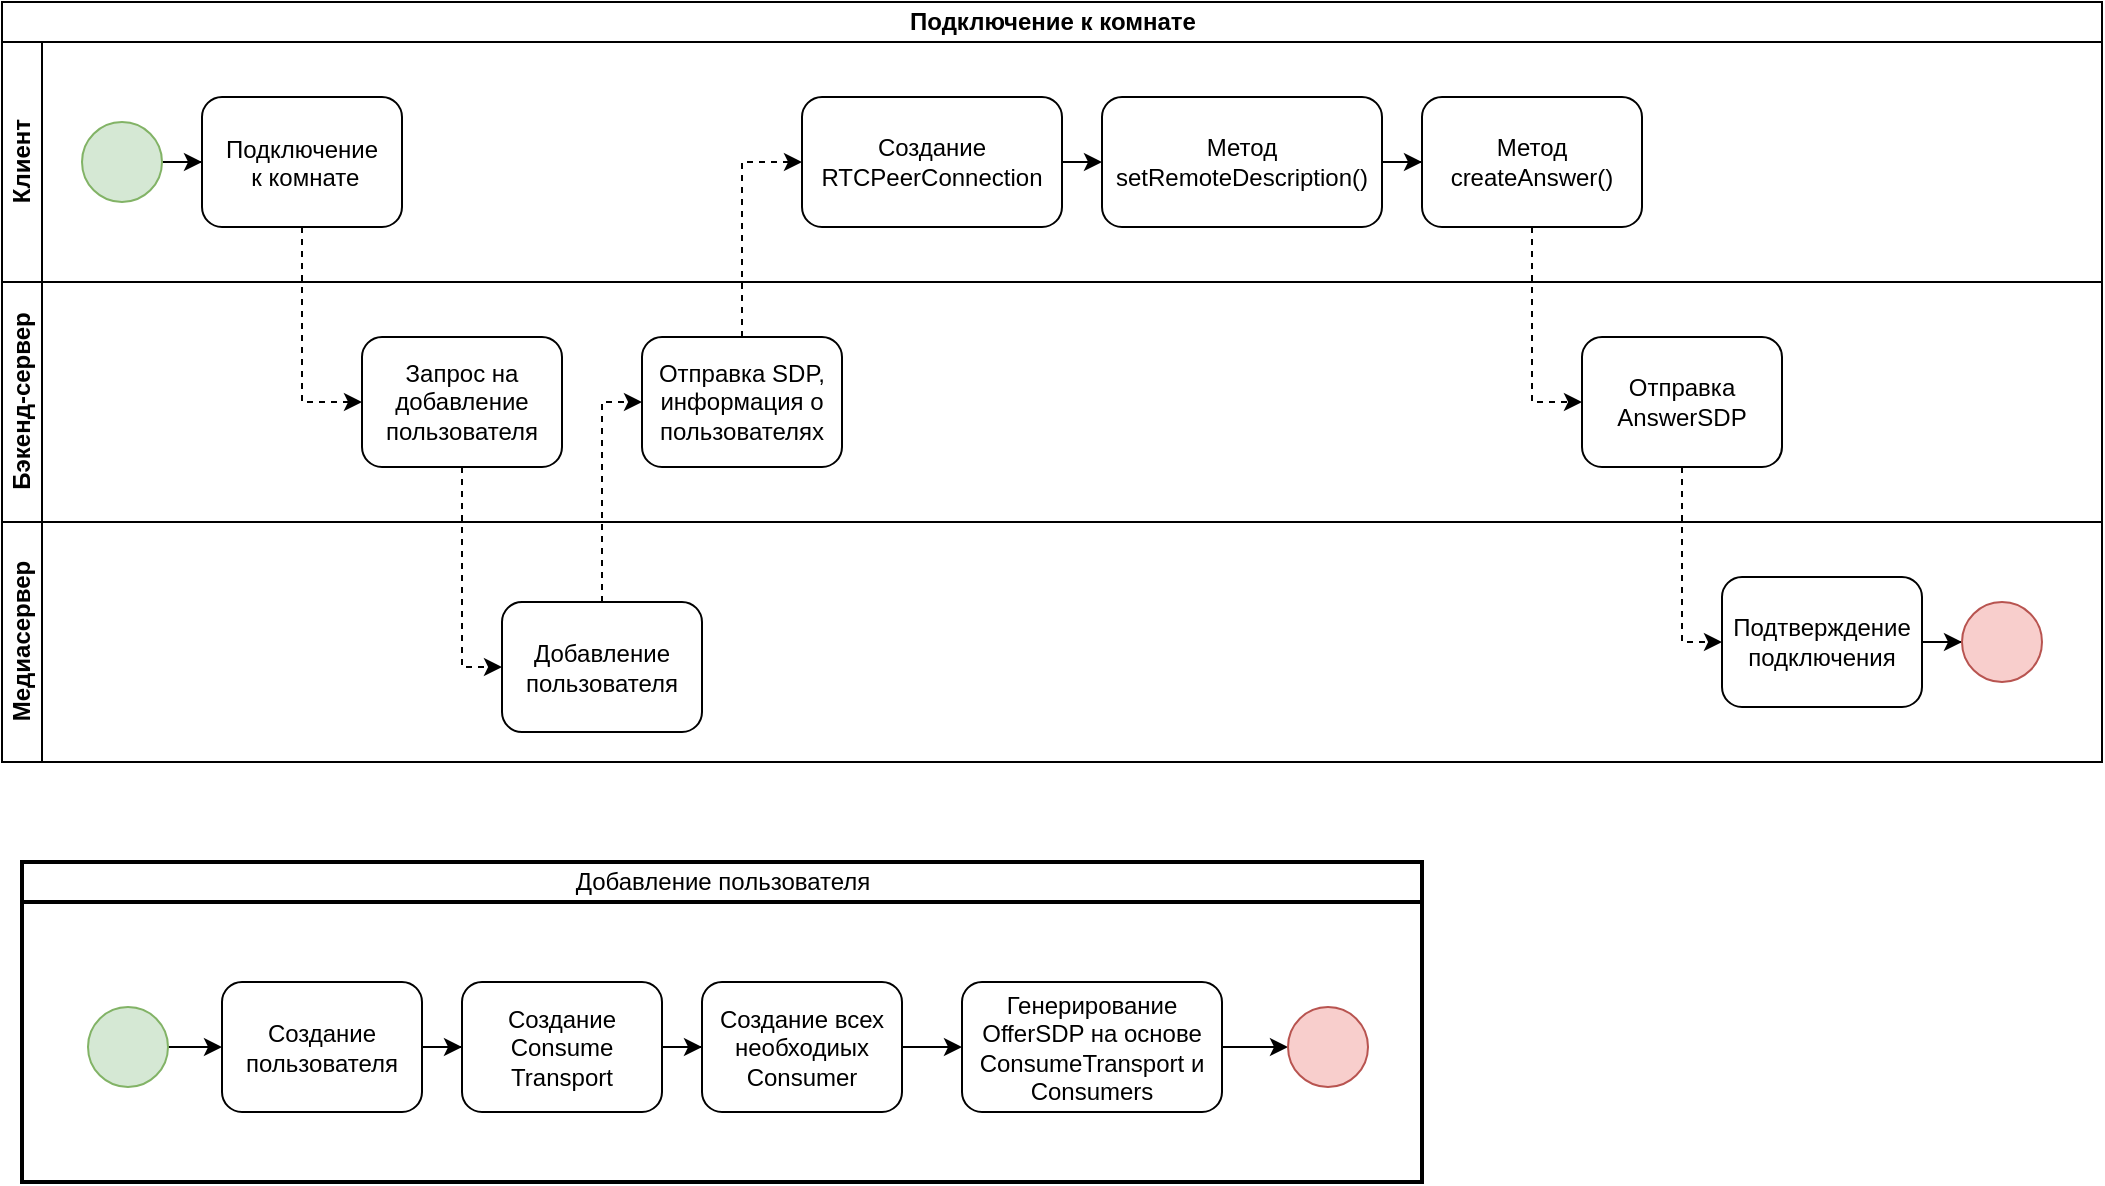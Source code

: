<mxfile version="14.6.13" type="device" pages="3"><diagram id="ETKXBuLJ5-UBcWtFUw0J" name="Страница 1"><mxGraphModel dx="1038" dy="607" grid="1" gridSize="10" guides="1" tooltips="1" connect="1" arrows="1" fold="1" page="1" pageScale="1" pageWidth="827" pageHeight="1169" math="0" shadow="0"><root><mxCell id="0"/><mxCell id="1" parent="0"/><mxCell id="2uPk1IUhk1NM1T-4s1-V-1" value="Подключение к комнате" style="swimlane;html=1;childLayout=stackLayout;resizeParent=1;resizeParentMax=0;horizontal=1;startSize=20;horizontalStack=0;" parent="1" vertex="1"><mxGeometry x="30" y="180" width="1050" height="380" as="geometry"/></mxCell><mxCell id="2uPk1IUhk1NM1T-4s1-V-2" value="Клиент" style="swimlane;html=1;startSize=20;horizontal=0;" parent="2uPk1IUhk1NM1T-4s1-V-1" vertex="1"><mxGeometry y="20" width="1050" height="120" as="geometry"/></mxCell><mxCell id="2uPk1IUhk1NM1T-4s1-V-7" style="edgeStyle=orthogonalEdgeStyle;rounded=0;orthogonalLoop=1;jettySize=auto;html=1;" parent="2uPk1IUhk1NM1T-4s1-V-2" source="2uPk1IUhk1NM1T-4s1-V-5" target="2uPk1IUhk1NM1T-4s1-V-6" edge="1"><mxGeometry relative="1" as="geometry"/></mxCell><mxCell id="2uPk1IUhk1NM1T-4s1-V-5" value="" style="points=[[0.145,0.145,0],[0.5,0,0],[0.855,0.145,0],[1,0.5,0],[0.855,0.855,0],[0.5,1,0],[0.145,0.855,0],[0,0.5,0]];shape=mxgraph.bpmn.event;html=1;verticalLabelPosition=bottom;labelBackgroundColor=#ffffff;verticalAlign=top;align=center;perimeter=ellipsePerimeter;outlineConnect=0;aspect=fixed;outline=standard;symbol=general;fillColor=#d5e8d4;strokeColor=#82b366;" parent="2uPk1IUhk1NM1T-4s1-V-2" vertex="1"><mxGeometry x="40" y="40" width="40" height="40" as="geometry"/></mxCell><mxCell id="2uPk1IUhk1NM1T-4s1-V-6" value="Подключение&#10; к комнате" style="points=[[0.25,0,0],[0.5,0,0],[0.75,0,0],[1,0.25,0],[1,0.5,0],[1,0.75,0],[0.75,1,0],[0.5,1,0],[0.25,1,0],[0,0.75,0],[0,0.5,0],[0,0.25,0]];shape=mxgraph.bpmn.task;rectStyle=rounded;size=10;taskMarker=abstract;" parent="2uPk1IUhk1NM1T-4s1-V-2" vertex="1"><mxGeometry x="100" y="27.5" width="100" height="65" as="geometry"/></mxCell><mxCell id="2uPk1IUhk1NM1T-4s1-V-28" style="edgeStyle=orthogonalEdgeStyle;rounded=0;orthogonalLoop=1;jettySize=auto;html=1;exitX=1;exitY=0.5;exitDx=0;exitDy=0;exitPerimeter=0;entryX=0;entryY=0.5;entryDx=0;entryDy=0;entryPerimeter=0;" parent="2uPk1IUhk1NM1T-4s1-V-2" source="2uPk1IUhk1NM1T-4s1-V-25" target="2uPk1IUhk1NM1T-4s1-V-27" edge="1"><mxGeometry relative="1" as="geometry"/></mxCell><mxCell id="2uPk1IUhk1NM1T-4s1-V-25" value="Создание RTCPeerConnection" style="points=[[0.25,0,0],[0.5,0,0],[0.75,0,0],[1,0.25,0],[1,0.5,0],[1,0.75,0],[0.75,1,0],[0.5,1,0],[0.25,1,0],[0,0.75,0],[0,0.5,0],[0,0.25,0]];shape=mxgraph.bpmn.task;rectStyle=rounded;size=10;taskMarker=abstract;whiteSpace=wrap;" parent="2uPk1IUhk1NM1T-4s1-V-2" vertex="1"><mxGeometry x="400" y="27.5" width="130" height="65" as="geometry"/></mxCell><mxCell id="2uPk1IUhk1NM1T-4s1-V-46" style="edgeStyle=orthogonalEdgeStyle;rounded=0;orthogonalLoop=1;jettySize=auto;html=1;exitX=1;exitY=0.5;exitDx=0;exitDy=0;exitPerimeter=0;" parent="2uPk1IUhk1NM1T-4s1-V-2" source="2uPk1IUhk1NM1T-4s1-V-27" target="2uPk1IUhk1NM1T-4s1-V-34" edge="1"><mxGeometry relative="1" as="geometry"/></mxCell><mxCell id="2uPk1IUhk1NM1T-4s1-V-27" value="Метод &#10;setRemoteDescription()" style="points=[[0.25,0,0],[0.5,0,0],[0.75,0,0],[1,0.25,0],[1,0.5,0],[1,0.75,0],[0.75,1,0],[0.5,1,0],[0.25,1,0],[0,0.75,0],[0,0.5,0],[0,0.25,0]];shape=mxgraph.bpmn.task;rectStyle=rounded;size=10;taskMarker=abstract;whiteSpace=wrap;" parent="2uPk1IUhk1NM1T-4s1-V-2" vertex="1"><mxGeometry x="550" y="27.5" width="140" height="65" as="geometry"/></mxCell><mxCell id="2uPk1IUhk1NM1T-4s1-V-34" value="Метод &#10;createAnswer()" style="points=[[0.25,0,0],[0.5,0,0],[0.75,0,0],[1,0.25,0],[1,0.5,0],[1,0.75,0],[0.75,1,0],[0.5,1,0],[0.25,1,0],[0,0.75,0],[0,0.5,0],[0,0.25,0]];shape=mxgraph.bpmn.task;rectStyle=rounded;size=10;taskMarker=abstract;whiteSpace=wrap;" parent="2uPk1IUhk1NM1T-4s1-V-2" vertex="1"><mxGeometry x="710" y="27.5" width="110" height="65" as="geometry"/></mxCell><mxCell id="2uPk1IUhk1NM1T-4s1-V-3" value="Бэкенд-сервер" style="swimlane;html=1;startSize=20;horizontal=0;" parent="2uPk1IUhk1NM1T-4s1-V-1" vertex="1"><mxGeometry y="140" width="1050" height="120" as="geometry"/></mxCell><mxCell id="2uPk1IUhk1NM1T-4s1-V-8" value="Запрос на добавление пользователя" style="points=[[0.25,0,0],[0.5,0,0],[0.75,0,0],[1,0.25,0],[1,0.5,0],[1,0.75,0],[0.75,1,0],[0.5,1,0],[0.25,1,0],[0,0.75,0],[0,0.5,0],[0,0.25,0]];shape=mxgraph.bpmn.task;rectStyle=rounded;size=10;taskMarker=abstract;whiteSpace=wrap;" parent="2uPk1IUhk1NM1T-4s1-V-3" vertex="1"><mxGeometry x="180" y="27.5" width="100" height="65" as="geometry"/></mxCell><mxCell id="2uPk1IUhk1NM1T-4s1-V-22" value="Отправка SDP,&#10;информация о пользователях" style="points=[[0.25,0,0],[0.5,0,0],[0.75,0,0],[1,0.25,0],[1,0.5,0],[1,0.75,0],[0.75,1,0],[0.5,1,0],[0.25,1,0],[0,0.75,0],[0,0.5,0],[0,0.25,0]];shape=mxgraph.bpmn.task;rectStyle=rounded;size=10;taskMarker=abstract;whiteSpace=wrap;" parent="2uPk1IUhk1NM1T-4s1-V-3" vertex="1"><mxGeometry x="320" y="27.5" width="100" height="65" as="geometry"/></mxCell><mxCell id="2uPk1IUhk1NM1T-4s1-V-36" value="Отправка AnswerSDP" style="points=[[0.25,0,0],[0.5,0,0],[0.75,0,0],[1,0.25,0],[1,0.5,0],[1,0.75,0],[0.75,1,0],[0.5,1,0],[0.25,1,0],[0,0.75,0],[0,0.5,0],[0,0.25,0]];shape=mxgraph.bpmn.task;rectStyle=rounded;size=10;taskMarker=abstract;whiteSpace=wrap;" parent="2uPk1IUhk1NM1T-4s1-V-3" vertex="1"><mxGeometry x="790" y="27.5" width="100" height="65" as="geometry"/></mxCell><mxCell id="2uPk1IUhk1NM1T-4s1-V-38" style="edgeStyle=orthogonalEdgeStyle;rounded=0;orthogonalLoop=1;jettySize=auto;html=1;entryX=0;entryY=0.5;entryDx=0;entryDy=0;entryPerimeter=0;dashed=1;" parent="2uPk1IUhk1NM1T-4s1-V-1" source="2uPk1IUhk1NM1T-4s1-V-34" target="2uPk1IUhk1NM1T-4s1-V-36" edge="1"><mxGeometry relative="1" as="geometry"/></mxCell><mxCell id="2uPk1IUhk1NM1T-4s1-V-26" style="edgeStyle=orthogonalEdgeStyle;rounded=0;orthogonalLoop=1;jettySize=auto;html=1;entryX=0;entryY=0.5;entryDx=0;entryDy=0;entryPerimeter=0;dashed=1;" parent="2uPk1IUhk1NM1T-4s1-V-1" source="2uPk1IUhk1NM1T-4s1-V-22" target="2uPk1IUhk1NM1T-4s1-V-25" edge="1"><mxGeometry relative="1" as="geometry"/></mxCell><mxCell id="2uPk1IUhk1NM1T-4s1-V-4" value="Медиасервер" style="swimlane;html=1;startSize=20;horizontal=0;" parent="2uPk1IUhk1NM1T-4s1-V-1" vertex="1"><mxGeometry y="260" width="1050" height="120" as="geometry"/></mxCell><mxCell id="2uPk1IUhk1NM1T-4s1-V-14" value="Добавление пользователя" style="points=[[0.25,0,0],[0.5,0,0],[0.75,0,0],[1,0.25,0],[1,0.5,0],[1,0.75,0],[0.75,1,0],[0.5,1,0],[0.25,1,0],[0,0.75,0],[0,0.5,0],[0,0.25,0]];shape=mxgraph.bpmn.task;rectStyle=rounded;size=10;taskMarker=abstract;whiteSpace=wrap;" parent="2uPk1IUhk1NM1T-4s1-V-4" vertex="1"><mxGeometry x="250" y="40" width="100" height="65" as="geometry"/></mxCell><mxCell id="2uPk1IUhk1NM1T-4s1-V-19" style="edgeStyle=orthogonalEdgeStyle;rounded=0;orthogonalLoop=1;jettySize=auto;html=1;" parent="2uPk1IUhk1NM1T-4s1-V-4" edge="1"><mxGeometry relative="1" as="geometry"><mxPoint x="470" y="72.5" as="sourcePoint"/></mxGeometry></mxCell><mxCell id="2uPk1IUhk1NM1T-4s1-V-21" style="edgeStyle=orthogonalEdgeStyle;rounded=0;orthogonalLoop=1;jettySize=auto;html=1;" parent="2uPk1IUhk1NM1T-4s1-V-4" edge="1"><mxGeometry relative="1" as="geometry"><mxPoint x="590" y="72.5" as="sourcePoint"/></mxGeometry></mxCell><mxCell id="2uPk1IUhk1NM1T-4s1-V-42" style="edgeStyle=orthogonalEdgeStyle;rounded=0;orthogonalLoop=1;jettySize=auto;html=1;" parent="2uPk1IUhk1NM1T-4s1-V-4" edge="1"><mxGeometry relative="1" as="geometry"><mxPoint x="1004" y="60.0" as="targetPoint"/></mxGeometry></mxCell><mxCell id="2uPk1IUhk1NM1T-4s1-V-45" style="edgeStyle=orthogonalEdgeStyle;rounded=0;orthogonalLoop=1;jettySize=auto;html=1;" parent="2uPk1IUhk1NM1T-4s1-V-4" edge="1"><mxGeometry relative="1" as="geometry"><mxPoint x="1114" y="60.0" as="sourcePoint"/></mxGeometry></mxCell><mxCell id="4lJ2vFzrOH7g4SkYIsMd-4" style="edgeStyle=orthogonalEdgeStyle;rounded=0;orthogonalLoop=1;jettySize=auto;html=1;" parent="2uPk1IUhk1NM1T-4s1-V-4" source="4lJ2vFzrOH7g4SkYIsMd-1" target="4lJ2vFzrOH7g4SkYIsMd-2" edge="1"><mxGeometry relative="1" as="geometry"/></mxCell><mxCell id="4lJ2vFzrOH7g4SkYIsMd-1" value="Подтверждение подключения" style="points=[[0.25,0,0],[0.5,0,0],[0.75,0,0],[1,0.25,0],[1,0.5,0],[1,0.75,0],[0.75,1,0],[0.5,1,0],[0.25,1,0],[0,0.75,0],[0,0.5,0],[0,0.25,0]];shape=mxgraph.bpmn.task;rectStyle=rounded;size=10;taskMarker=abstract;whiteSpace=wrap;" parent="2uPk1IUhk1NM1T-4s1-V-4" vertex="1"><mxGeometry x="860" y="27.5" width="100" height="65" as="geometry"/></mxCell><mxCell id="4lJ2vFzrOH7g4SkYIsMd-2" value="" style="points=[[0.145,0.145,0],[0.5,0,0],[0.855,0.145,0],[1,0.5,0],[0.855,0.855,0],[0.5,1,0],[0.145,0.855,0],[0,0.5,0]];shape=mxgraph.bpmn.event;html=1;verticalLabelPosition=bottom;labelBackgroundColor=#ffffff;verticalAlign=top;align=center;perimeter=ellipsePerimeter;outlineConnect=0;aspect=fixed;outline=standard;symbol=general;fillColor=#f8cecc;strokeColor=#b85450;" parent="2uPk1IUhk1NM1T-4s1-V-4" vertex="1"><mxGeometry x="980" y="40" width="40" height="40" as="geometry"/></mxCell><mxCell id="2uPk1IUhk1NM1T-4s1-V-13" style="edgeStyle=orthogonalEdgeStyle;rounded=0;orthogonalLoop=1;jettySize=auto;html=1;entryX=0;entryY=0.5;entryDx=0;entryDy=0;entryPerimeter=0;dashed=1;" parent="2uPk1IUhk1NM1T-4s1-V-1" source="2uPk1IUhk1NM1T-4s1-V-6" target="2uPk1IUhk1NM1T-4s1-V-8" edge="1"><mxGeometry relative="1" as="geometry"/></mxCell><mxCell id="2uPk1IUhk1NM1T-4s1-V-15" style="edgeStyle=orthogonalEdgeStyle;rounded=0;orthogonalLoop=1;jettySize=auto;html=1;entryX=0;entryY=0.5;entryDx=0;entryDy=0;entryPerimeter=0;dashed=1;" parent="2uPk1IUhk1NM1T-4s1-V-1" source="2uPk1IUhk1NM1T-4s1-V-8" target="2uPk1IUhk1NM1T-4s1-V-14" edge="1"><mxGeometry relative="1" as="geometry"/></mxCell><mxCell id="gVwDxfxNyZKpO_SLwJWj-8" style="edgeStyle=orthogonalEdgeStyle;rounded=0;orthogonalLoop=1;jettySize=auto;html=1;exitX=0.5;exitY=0;exitDx=0;exitDy=0;exitPerimeter=0;entryX=0;entryY=0.5;entryDx=0;entryDy=0;entryPerimeter=0;dashed=1;" parent="2uPk1IUhk1NM1T-4s1-V-1" source="2uPk1IUhk1NM1T-4s1-V-14" target="2uPk1IUhk1NM1T-4s1-V-22" edge="1"><mxGeometry relative="1" as="geometry"/></mxCell><mxCell id="4lJ2vFzrOH7g4SkYIsMd-3" style="edgeStyle=orthogonalEdgeStyle;rounded=0;orthogonalLoop=1;jettySize=auto;html=1;exitX=0.5;exitY=1;exitDx=0;exitDy=0;exitPerimeter=0;entryX=0;entryY=0.5;entryDx=0;entryDy=0;entryPerimeter=0;dashed=1;" parent="2uPk1IUhk1NM1T-4s1-V-1" source="2uPk1IUhk1NM1T-4s1-V-36" target="4lJ2vFzrOH7g4SkYIsMd-1" edge="1"><mxGeometry relative="1" as="geometry"/></mxCell><mxCell id="gVwDxfxNyZKpO_SLwJWj-11" value="Добавление пользователя" style="swimlane;html=1;startSize=20;fontStyle=0;collapsible=0;horizontal=1;swimlaneLine=1;strokeWidth=2;swimlaneFillColor=#ffffff;" parent="1" vertex="1"><mxGeometry x="40" y="610" width="700" height="160" as="geometry"/></mxCell><mxCell id="gVwDxfxNyZKpO_SLwJWj-2" value="Создание пользователя" style="points=[[0.25,0,0],[0.5,0,0],[0.75,0,0],[1,0.25,0],[1,0.5,0],[1,0.75,0],[0.75,1,0],[0.5,1,0],[0.25,1,0],[0,0.75,0],[0,0.5,0],[0,0.25,0]];shape=mxgraph.bpmn.task;rectStyle=rounded;size=10;taskMarker=abstract;whiteSpace=wrap;" parent="gVwDxfxNyZKpO_SLwJWj-11" vertex="1"><mxGeometry x="100" y="60" width="100" height="65" as="geometry"/></mxCell><mxCell id="gVwDxfxNyZKpO_SLwJWj-4" value="Создание Consume Transport" style="points=[[0.25,0,0],[0.5,0,0],[0.75,0,0],[1,0.25,0],[1,0.5,0],[1,0.75,0],[0.75,1,0],[0.5,1,0],[0.25,1,0],[0,0.75,0],[0,0.5,0],[0,0.25,0]];shape=mxgraph.bpmn.task;rectStyle=rounded;size=10;taskMarker=abstract;whiteSpace=wrap;" parent="gVwDxfxNyZKpO_SLwJWj-11" vertex="1"><mxGeometry x="220" y="60" width="100" height="65" as="geometry"/></mxCell><mxCell id="gVwDxfxNyZKpO_SLwJWj-1" style="edgeStyle=orthogonalEdgeStyle;rounded=0;orthogonalLoop=1;jettySize=auto;html=1;" parent="gVwDxfxNyZKpO_SLwJWj-11" source="gVwDxfxNyZKpO_SLwJWj-2" target="gVwDxfxNyZKpO_SLwJWj-4" edge="1"><mxGeometry relative="1" as="geometry"/></mxCell><mxCell id="gVwDxfxNyZKpO_SLwJWj-6" value="Создание всех необходиых Consumer" style="points=[[0.25,0,0],[0.5,0,0],[0.75,0,0],[1,0.25,0],[1,0.5,0],[1,0.75,0],[0.75,1,0],[0.5,1,0],[0.25,1,0],[0,0.75,0],[0,0.5,0],[0,0.25,0]];shape=mxgraph.bpmn.task;rectStyle=rounded;size=10;taskMarker=abstract;whiteSpace=wrap;" parent="gVwDxfxNyZKpO_SLwJWj-11" vertex="1"><mxGeometry x="340" y="60" width="100" height="65" as="geometry"/></mxCell><mxCell id="gVwDxfxNyZKpO_SLwJWj-3" style="edgeStyle=orthogonalEdgeStyle;rounded=0;orthogonalLoop=1;jettySize=auto;html=1;" parent="gVwDxfxNyZKpO_SLwJWj-11" source="gVwDxfxNyZKpO_SLwJWj-4" target="gVwDxfxNyZKpO_SLwJWj-6" edge="1"><mxGeometry relative="1" as="geometry"/></mxCell><mxCell id="gVwDxfxNyZKpO_SLwJWj-15" style="edgeStyle=orthogonalEdgeStyle;rounded=0;orthogonalLoop=1;jettySize=auto;html=1;" parent="gVwDxfxNyZKpO_SLwJWj-11" source="gVwDxfxNyZKpO_SLwJWj-7" target="gVwDxfxNyZKpO_SLwJWj-14" edge="1"><mxGeometry relative="1" as="geometry"/></mxCell><mxCell id="gVwDxfxNyZKpO_SLwJWj-7" value="Генерирование OfferSDP на основе ConsumeTransport и Consumers" style="points=[[0.25,0,0],[0.5,0,0],[0.75,0,0],[1,0.25,0],[1,0.5,0],[1,0.75,0],[0.75,1,0],[0.5,1,0],[0.25,1,0],[0,0.75,0],[0,0.5,0],[0,0.25,0]];shape=mxgraph.bpmn.task;rectStyle=rounded;size=10;taskMarker=abstract;whiteSpace=wrap;" parent="gVwDxfxNyZKpO_SLwJWj-11" vertex="1"><mxGeometry x="470" y="60" width="130" height="65" as="geometry"/></mxCell><mxCell id="gVwDxfxNyZKpO_SLwJWj-5" style="edgeStyle=orthogonalEdgeStyle;rounded=0;orthogonalLoop=1;jettySize=auto;html=1;" parent="gVwDxfxNyZKpO_SLwJWj-11" source="gVwDxfxNyZKpO_SLwJWj-6" target="gVwDxfxNyZKpO_SLwJWj-7" edge="1"><mxGeometry relative="1" as="geometry"/></mxCell><mxCell id="gVwDxfxNyZKpO_SLwJWj-13" style="edgeStyle=orthogonalEdgeStyle;rounded=0;orthogonalLoop=1;jettySize=auto;html=1;" parent="gVwDxfxNyZKpO_SLwJWj-11" source="gVwDxfxNyZKpO_SLwJWj-12" target="gVwDxfxNyZKpO_SLwJWj-2" edge="1"><mxGeometry relative="1" as="geometry"/></mxCell><mxCell id="gVwDxfxNyZKpO_SLwJWj-12" value="" style="points=[[0.145,0.145,0],[0.5,0,0],[0.855,0.145,0],[1,0.5,0],[0.855,0.855,0],[0.5,1,0],[0.145,0.855,0],[0,0.5,0]];shape=mxgraph.bpmn.event;html=1;verticalLabelPosition=bottom;labelBackgroundColor=#ffffff;verticalAlign=top;align=center;perimeter=ellipsePerimeter;outlineConnect=0;aspect=fixed;outline=standard;symbol=general;fillColor=#d5e8d4;strokeColor=#82b366;" parent="gVwDxfxNyZKpO_SLwJWj-11" vertex="1"><mxGeometry x="33" y="72.5" width="40" height="40" as="geometry"/></mxCell><mxCell id="gVwDxfxNyZKpO_SLwJWj-14" value="" style="points=[[0.145,0.145,0],[0.5,0,0],[0.855,0.145,0],[1,0.5,0],[0.855,0.855,0],[0.5,1,0],[0.145,0.855,0],[0,0.5,0]];shape=mxgraph.bpmn.event;html=1;verticalLabelPosition=bottom;labelBackgroundColor=#ffffff;verticalAlign=top;align=center;perimeter=ellipsePerimeter;outlineConnect=0;aspect=fixed;outline=standard;symbol=general;fillColor=#f8cecc;strokeColor=#b85450;" parent="gVwDxfxNyZKpO_SLwJWj-11" vertex="1"><mxGeometry x="633" y="72.5" width="40" height="40" as="geometry"/></mxCell></root></mxGraphModel></diagram><diagram id="omdGYrulDLYkg5fqbB39" name="Страница 2"><mxGraphModel dx="1483" dy="867" grid="1" gridSize="10" guides="1" tooltips="1" connect="1" arrows="1" fold="1" page="1" pageScale="1" pageWidth="827" pageHeight="1169" math="0" shadow="0"><root><mxCell id="6RDWYnPPyTVVLgTJntej-0"/><mxCell id="6RDWYnPPyTVVLgTJntej-1" parent="6RDWYnPPyTVVLgTJntej-0"/><mxCell id="6RDWYnPPyTVVLgTJntej-2" value="Передача потоковых данных" style="swimlane;html=1;childLayout=stackLayout;resizeParent=1;resizeParentMax=0;horizontal=1;startSize=20;horizontalStack=0;whiteSpace=wrap;" parent="6RDWYnPPyTVVLgTJntej-1" vertex="1"><mxGeometry x="30" y="180" width="1630" height="570" as="geometry"/></mxCell><mxCell id="6RDWYnPPyTVVLgTJntej-41" value="Клиент-вещатель" style="swimlane;html=1;startSize=20;horizontal=0;" parent="6RDWYnPPyTVVLgTJntej-2" vertex="1"><mxGeometry y="20" width="1630" height="120" as="geometry"/></mxCell><mxCell id="6RDWYnPPyTVVLgTJntej-42" style="edgeStyle=orthogonalEdgeStyle;rounded=0;orthogonalLoop=1;jettySize=auto;html=1;" parent="6RDWYnPPyTVVLgTJntej-41" source="6RDWYnPPyTVVLgTJntej-43" target="6RDWYnPPyTVVLgTJntej-44" edge="1"><mxGeometry relative="1" as="geometry"/></mxCell><mxCell id="6RDWYnPPyTVVLgTJntej-43" value="" style="points=[[0.145,0.145,0],[0.5,0,0],[0.855,0.145,0],[1,0.5,0],[0.855,0.855,0],[0.5,1,0],[0.145,0.855,0],[0,0.5,0]];shape=mxgraph.bpmn.event;html=1;verticalLabelPosition=bottom;labelBackgroundColor=#ffffff;verticalAlign=top;align=center;perimeter=ellipsePerimeter;outlineConnect=0;aspect=fixed;outline=standard;symbol=general;fillColor=#d5e8d4;strokeColor=#82b366;" parent="6RDWYnPPyTVVLgTJntej-41" vertex="1"><mxGeometry x="40" y="40" width="40" height="40" as="geometry"/></mxCell><mxCell id="6RDWYnPPyTVVLgTJntej-46" style="edgeStyle=orthogonalEdgeStyle;rounded=0;orthogonalLoop=1;jettySize=auto;html=1;" parent="6RDWYnPPyTVVLgTJntej-41" source="6RDWYnPPyTVVLgTJntej-44" target="6RDWYnPPyTVVLgTJntej-45" edge="1"><mxGeometry relative="1" as="geometry"/></mxCell><mxCell id="6RDWYnPPyTVVLgTJntej-44" value="Метод&#10;getUserMedia()" style="points=[[0.25,0,0],[0.5,0,0],[0.75,0,0],[1,0.25,0],[1,0.5,0],[1,0.75,0],[0.75,1,0],[0.5,1,0],[0.25,1,0],[0,0.75,0],[0,0.5,0],[0,0.25,0]];shape=mxgraph.bpmn.task;rectStyle=rounded;size=10;taskMarker=abstract;" parent="6RDWYnPPyTVVLgTJntej-41" vertex="1"><mxGeometry x="110" y="30" width="100" height="60" as="geometry"/></mxCell><mxCell id="6RDWYnPPyTVVLgTJntej-48" style="edgeStyle=orthogonalEdgeStyle;rounded=0;orthogonalLoop=1;jettySize=auto;html=1;" parent="6RDWYnPPyTVVLgTJntej-41" source="6RDWYnPPyTVVLgTJntej-45" target="6RDWYnPPyTVVLgTJntej-47" edge="1"><mxGeometry relative="1" as="geometry"/></mxCell><mxCell id="6RDWYnPPyTVVLgTJntej-45" value="Создание &#10;RTCPeerConnection" style="points=[[0.25,0,0],[0.5,0,0],[0.75,0,0],[1,0.25,0],[1,0.5,0],[1,0.75,0],[0.75,1,0],[0.5,1,0],[0.25,1,0],[0,0.75,0],[0,0.5,0],[0,0.25,0]];shape=mxgraph.bpmn.task;rectStyle=rounded;size=10;taskMarker=abstract;" parent="6RDWYnPPyTVVLgTJntej-41" vertex="1"><mxGeometry x="230" y="30" width="120" height="60" as="geometry"/></mxCell><mxCell id="6RDWYnPPyTVVLgTJntej-47" value="Метод &#10;createOffer()" style="points=[[0.25,0,0],[0.5,0,0],[0.75,0,0],[1,0.25,0],[1,0.5,0],[1,0.75,0],[0.75,1,0],[0.5,1,0],[0.25,1,0],[0,0.75,0],[0,0.5,0],[0,0.25,0]];shape=mxgraph.bpmn.task;rectStyle=rounded;size=10;taskMarker=abstract;" parent="6RDWYnPPyTVVLgTJntej-41" vertex="1"><mxGeometry x="370" y="30" width="110" height="60" as="geometry"/></mxCell><mxCell id="tt8Z9aWnrtXFWPfzhKW4-12" value="Метод setRemoteDescription()" style="points=[[0.25,0,0],[0.5,0,0],[0.75,0,0],[1,0.25,0],[1,0.5,0],[1,0.75,0],[0.75,1,0],[0.5,1,0],[0.25,1,0],[0,0.75,0],[0,0.5,0],[0,0.25,0]];shape=mxgraph.bpmn.task;rectStyle=rounded;size=10;taskMarker=abstract;whiteSpace=wrap;" parent="6RDWYnPPyTVVLgTJntej-41" vertex="1"><mxGeometry x="810" y="30" width="140" height="60" as="geometry"/></mxCell><mxCell id="6RDWYnPPyTVVLgTJntej-3" value="Клиент-слушатель" style="swimlane;html=1;startSize=20;horizontal=0;" parent="6RDWYnPPyTVVLgTJntej-2" vertex="1"><mxGeometry y="140" width="1630" height="120" as="geometry"/></mxCell><mxCell id="6RDWYnPPyTVVLgTJntej-36" style="edgeStyle=orthogonalEdgeStyle;rounded=0;orthogonalLoop=1;jettySize=auto;html=1;" parent="6RDWYnPPyTVVLgTJntej-3" edge="1"><mxGeometry relative="1" as="geometry"><mxPoint x="110" y="60.0" as="targetPoint"/></mxGeometry></mxCell><mxCell id="fyVIB2_kqtwNMb3Mehe7-1" style="edgeStyle=orthogonalEdgeStyle;rounded=0;orthogonalLoop=1;jettySize=auto;html=1;exitX=1;exitY=0.5;exitDx=0;exitDy=0;exitPerimeter=0;" parent="6RDWYnPPyTVVLgTJntej-3" edge="1"><mxGeometry relative="1" as="geometry"><mxPoint x="1100" y="60" as="targetPoint"/></mxGeometry></mxCell><mxCell id="gRleVwLdC9a7-R2NVpHP-4" style="edgeStyle=orthogonalEdgeStyle;rounded=0;orthogonalLoop=1;jettySize=auto;html=1;" parent="6RDWYnPPyTVVLgTJntej-3" source="gRleVwLdC9a7-R2NVpHP-0" target="gRleVwLdC9a7-R2NVpHP-1" edge="1"><mxGeometry relative="1" as="geometry"/></mxCell><mxCell id="gRleVwLdC9a7-R2NVpHP-0" value="Создание RTCPeerConnection" style="points=[[0.25,0,0],[0.5,0,0],[0.75,0,0],[1,0.25,0],[1,0.5,0],[1,0.75,0],[0.75,1,0],[0.5,1,0],[0.25,1,0],[0,0.75,0],[0,0.5,0],[0,0.25,0]];shape=mxgraph.bpmn.task;rectStyle=rounded;size=10;taskMarker=abstract;whiteSpace=wrap;" parent="6RDWYnPPyTVVLgTJntej-3" vertex="1"><mxGeometry x="940" y="27.5" width="130" height="65" as="geometry"/></mxCell><mxCell id="gRleVwLdC9a7-R2NVpHP-5" style="edgeStyle=orthogonalEdgeStyle;rounded=0;orthogonalLoop=1;jettySize=auto;html=1;exitX=1;exitY=0.5;exitDx=0;exitDy=0;exitPerimeter=0;" parent="6RDWYnPPyTVVLgTJntej-3" source="gRleVwLdC9a7-R2NVpHP-1" target="gRleVwLdC9a7-R2NVpHP-2" edge="1"><mxGeometry relative="1" as="geometry"/></mxCell><mxCell id="gRleVwLdC9a7-R2NVpHP-1" value="Метод &#10;setRemoteDescription()" style="points=[[0.25,0,0],[0.5,0,0],[0.75,0,0],[1,0.25,0],[1,0.5,0],[1,0.75,0],[0.75,1,0],[0.5,1,0],[0.25,1,0],[0,0.75,0],[0,0.5,0],[0,0.25,0]];shape=mxgraph.bpmn.task;rectStyle=rounded;size=10;taskMarker=abstract;whiteSpace=wrap;" parent="6RDWYnPPyTVVLgTJntej-3" vertex="1"><mxGeometry x="1090" y="27.5" width="140" height="65" as="geometry"/></mxCell><mxCell id="gRleVwLdC9a7-R2NVpHP-2" value="Метод &#10;createAnswer()" style="points=[[0.25,0,0],[0.5,0,0],[0.75,0,0],[1,0.25,0],[1,0.5,0],[1,0.75,0],[0.75,1,0],[0.5,1,0],[0.25,1,0],[0,0.75,0],[0,0.5,0],[0,0.25,0]];shape=mxgraph.bpmn.task;rectStyle=rounded;size=10;taskMarker=abstract;whiteSpace=wrap;" parent="6RDWYnPPyTVVLgTJntej-3" vertex="1"><mxGeometry x="1250" y="27.5" width="110" height="65" as="geometry"/></mxCell><mxCell id="6vIM8JimssAB81ZvXOod-3" value="" style="points=[[0.145,0.145,0],[0.5,0,0],[0.855,0.145,0],[1,0.5,0],[0.855,0.855,0],[0.5,1,0],[0.145,0.855,0],[0,0.5,0]];shape=mxgraph.bpmn.event;html=1;verticalLabelPosition=bottom;labelBackgroundColor=#ffffff;verticalAlign=top;align=center;perimeter=ellipsePerimeter;outlineConnect=0;aspect=fixed;outline=standard;symbol=general;fillColor=#f8cecc;strokeColor=#b85450;" vertex="1" parent="6RDWYnPPyTVVLgTJntej-3"><mxGeometry x="1530" y="40" width="40" height="40" as="geometry"/></mxCell><mxCell id="6vIM8JimssAB81ZvXOod-4" style="edgeStyle=orthogonalEdgeStyle;rounded=0;orthogonalLoop=1;jettySize=auto;html=1;exitX=1;exitY=0.5;exitDx=0;exitDy=0;exitPerimeter=0;" edge="1" parent="6RDWYnPPyTVVLgTJntej-3" source="gRleVwLdC9a7-R2NVpHP-2" target="6vIM8JimssAB81ZvXOod-3"><mxGeometry relative="1" as="geometry"/></mxCell><mxCell id="6RDWYnPPyTVVLgTJntej-14" value="Бэкенд-сервер" style="swimlane;html=1;startSize=20;horizontal=0;" parent="6RDWYnPPyTVVLgTJntej-2" vertex="1"><mxGeometry y="260" width="1630" height="190" as="geometry"/></mxCell><mxCell id="6RDWYnPPyTVVLgTJntej-49" value="Запрос на Produce&#10;Отправка OfferSDP" style="points=[[0.25,0,0],[0.5,0,0],[0.75,0,0],[1,0.25,0],[1,0.5,0],[1,0.75,0],[0.75,1,0],[0.5,1,0],[0.25,1,0],[0,0.75,0],[0,0.5,0],[0,0.25,0]];shape=mxgraph.bpmn.task;rectStyle=rounded;size=10;taskMarker=abstract;" parent="6RDWYnPPyTVVLgTJntej-14" vertex="1"><mxGeometry x="450" y="45" width="140" height="60" as="geometry"/></mxCell><mxCell id="tt8Z9aWnrtXFWPfzhKW4-11" style="edgeStyle=orthogonalEdgeStyle;rounded=0;orthogonalLoop=1;jettySize=auto;html=1;exitX=0.5;exitY=0;exitDx=0;exitDy=0;exitPerimeter=0;entryX=0;entryY=0.5;entryDx=0;entryDy=0;entryPerimeter=0;" parent="6RDWYnPPyTVVLgTJntej-14" source="tt8Z9aWnrtXFWPfzhKW4-8" target="tt8Z9aWnrtXFWPfzhKW4-10" edge="1"><mxGeometry relative="1" as="geometry"/></mxCell><mxCell id="tt8Z9aWnrtXFWPfzhKW4-15" style="edgeStyle=orthogonalEdgeStyle;rounded=0;orthogonalLoop=1;jettySize=auto;html=1;exitX=0.5;exitY=1;exitDx=0;exitDy=0;exitPerimeter=0;entryX=0;entryY=0.5;entryDx=0;entryDy=0;entryPerimeter=0;" parent="6RDWYnPPyTVVLgTJntej-14" source="tt8Z9aWnrtXFWPfzhKW4-8" target="tt8Z9aWnrtXFWPfzhKW4-14" edge="1"><mxGeometry relative="1" as="geometry"/></mxCell><mxCell id="tt8Z9aWnrtXFWPfzhKW4-8" value="" style="points=[[0.25,0.25,0],[0.5,0,0],[0.75,0.25,0],[1,0.5,0],[0.75,0.75,0],[0.5,1,0],[0.25,0.75,0],[0,0.5,0]];shape=mxgraph.bpmn.gateway2;html=1;verticalLabelPosition=bottom;labelBackgroundColor=#ffffff;verticalAlign=top;align=center;perimeter=rhombusPerimeter;outlineConnect=0;outline=none;symbol=none;gwType=parallel;" parent="6RDWYnPPyTVVLgTJntej-14" vertex="1"><mxGeometry x="650" y="75" width="40" height="40" as="geometry"/></mxCell><mxCell id="tt8Z9aWnrtXFWPfzhKW4-10" value="Отправка&#10;AnswerSDP&#10;вещателю" style="points=[[0.25,0,0],[0.5,0,0],[0.75,0,0],[1,0.25,0],[1,0.5,0],[1,0.75,0],[0.75,1,0],[0.5,1,0],[0.25,1,0],[0,0.75,0],[0,0.5,0],[0,0.25,0]];shape=mxgraph.bpmn.task;rectStyle=rounded;size=10;taskMarker=abstract;" parent="6RDWYnPPyTVVLgTJntej-14" vertex="1"><mxGeometry x="710" y="15" width="140" height="60" as="geometry"/></mxCell><mxCell id="tt8Z9aWnrtXFWPfzhKW4-14" value="Отправка OfferSDP&#10;слушателям" style="points=[[0.25,0,0],[0.5,0,0],[0.75,0,0],[1,0.25,0],[1,0.5,0],[1,0.75,0],[0.75,1,0],[0.5,1,0],[0.25,1,0],[0,0.75,0],[0,0.5,0],[0,0.25,0]];shape=mxgraph.bpmn.task;rectStyle=rounded;size=10;taskMarker=abstract;whiteSpace=wrap;" parent="6RDWYnPPyTVVLgTJntej-14" vertex="1"><mxGeometry x="840" y="110" width="140" height="60" as="geometry"/></mxCell><mxCell id="ieUM-piZWhklw1Dqqa5F-0" value="Отправка AnswerSDP" style="points=[[0.25,0,0],[0.5,0,0],[0.75,0,0],[1,0.25,0],[1,0.5,0],[1,0.75,0],[0.75,1,0],[0.5,1,0],[0.25,1,0],[0,0.75,0],[0,0.5,0],[0,0.25,0]];shape=mxgraph.bpmn.task;rectStyle=rounded;size=10;taskMarker=abstract;whiteSpace=wrap;" parent="6RDWYnPPyTVVLgTJntej-14" vertex="1"><mxGeometry x="1330" y="62.5" width="100" height="65" as="geometry"/></mxCell><mxCell id="RdTKJyDOAw3oOG8fnKGa-0" value="WebSocket" style="text;html=1;strokeColor=none;fillColor=none;align=center;verticalAlign=middle;whiteSpace=wrap;rounded=0;" parent="6RDWYnPPyTVVLgTJntej-14" vertex="1"><mxGeometry x="920" y="85" width="80" height="20" as="geometry"/></mxCell><mxCell id="6RDWYnPPyTVVLgTJntej-18" value="Медиасервер" style="swimlane;html=1;startSize=20;horizontal=0;" parent="6RDWYnPPyTVVLgTJntej-2" vertex="1"><mxGeometry y="450" width="1630" height="120" as="geometry"/></mxCell><mxCell id="tt8Z9aWnrtXFWPfzhKW4-4" value="Создание ProducerTransport,&#10;Producer,&#10;а также всех необходимых Consumers" style="points=[[0.25,0,0],[0.5,0,0],[0.75,0,0],[1,0.25,0],[1,0.5,0],[1,0.75,0],[0.75,1,0],[0.5,1,0],[0.25,1,0],[0,0.75,0],[0,0.5,0],[0,0.25,0]];shape=mxgraph.bpmn.task;rectStyle=rounded;size=10;taskMarker=abstract;whiteSpace=wrap;" parent="6RDWYnPPyTVVLgTJntej-18" vertex="1"><mxGeometry x="540" y="25" width="170" height="70" as="geometry"/></mxCell><mxCell id="ieUM-piZWhklw1Dqqa5F-5" style="edgeStyle=orthogonalEdgeStyle;rounded=0;orthogonalLoop=1;jettySize=auto;html=1;dashed=1;" parent="6RDWYnPPyTVVLgTJntej-18" source="ieUM-piZWhklw1Dqqa5F-2" edge="1"><mxGeometry relative="1" as="geometry"><mxPoint x="1530" y="60" as="targetPoint"/></mxGeometry></mxCell><mxCell id="ieUM-piZWhklw1Dqqa5F-2" value="Подтверждение подключения" style="points=[[0.25,0,0],[0.5,0,0],[0.75,0,0],[1,0.25,0],[1,0.5,0],[1,0.75,0],[0.75,1,0],[0.5,1,0],[0.25,1,0],[0,0.75,0],[0,0.5,0],[0,0.25,0]];shape=mxgraph.bpmn.task;rectStyle=rounded;size=10;taskMarker=abstract;whiteSpace=wrap;" parent="6RDWYnPPyTVVLgTJntej-18" vertex="1"><mxGeometry x="1400" y="27.5" width="100" height="65" as="geometry"/></mxCell><mxCell id="w-CYK984k-jZyNfb0fop-0" value="" style="points=[[0.145,0.145,0],[0.5,0,0],[0.855,0.145,0],[1,0.5,0],[0.855,0.855,0],[0.5,1,0],[0.145,0.855,0],[0,0.5,0]];shape=mxgraph.bpmn.event;html=1;verticalLabelPosition=bottom;labelBackgroundColor=#ffffff;verticalAlign=top;align=center;perimeter=ellipsePerimeter;outlineConnect=0;aspect=fixed;outline=standard;symbol=general;fillColor=#f8cecc;strokeColor=#b85450;" parent="6RDWYnPPyTVVLgTJntej-18" vertex="1"><mxGeometry x="1530" y="40" width="40" height="40" as="geometry"/></mxCell><mxCell id="6vIM8JimssAB81ZvXOod-0" value="" style="points=[[0.145,0.145,0],[0.5,0,0],[0.855,0.145,0],[1,0.5,0],[0.855,0.855,0],[0.5,1,0],[0.145,0.855,0],[0,0.5,0]];shape=mxgraph.bpmn.event;html=1;verticalLabelPosition=bottom;labelBackgroundColor=#ffffff;verticalAlign=top;align=center;perimeter=ellipsePerimeter;outlineConnect=0;aspect=fixed;outline=standard;symbol=general;fillColor=#f8cecc;strokeColor=#b85450;" vertex="1" parent="6RDWYnPPyTVVLgTJntej-18"><mxGeometry x="1530" y="-390" width="40" height="40" as="geometry"/></mxCell><mxCell id="6RDWYnPPyTVVLgTJntej-51" style="edgeStyle=orthogonalEdgeStyle;rounded=0;orthogonalLoop=1;jettySize=auto;html=1;entryX=0;entryY=0.5;entryDx=0;entryDy=0;entryPerimeter=0;dashed=1;" parent="6RDWYnPPyTVVLgTJntej-2" source="6RDWYnPPyTVVLgTJntej-47" target="6RDWYnPPyTVVLgTJntej-49" edge="1"><mxGeometry relative="1" as="geometry"/></mxCell><mxCell id="tt8Z9aWnrtXFWPfzhKW4-5" style="edgeStyle=orthogonalEdgeStyle;rounded=0;orthogonalLoop=1;jettySize=auto;html=1;exitX=0.5;exitY=1;exitDx=0;exitDy=0;exitPerimeter=0;entryX=0;entryY=0.5;entryDx=0;entryDy=0;entryPerimeter=0;dashed=1;" parent="6RDWYnPPyTVVLgTJntej-2" source="6RDWYnPPyTVVLgTJntej-49" target="tt8Z9aWnrtXFWPfzhKW4-4" edge="1"><mxGeometry relative="1" as="geometry"/></mxCell><mxCell id="tt8Z9aWnrtXFWPfzhKW4-9" style="edgeStyle=orthogonalEdgeStyle;rounded=0;orthogonalLoop=1;jettySize=auto;html=1;exitX=0.5;exitY=0;exitDx=0;exitDy=0;exitPerimeter=0;entryX=0;entryY=0.5;entryDx=0;entryDy=0;entryPerimeter=0;dashed=1;" parent="6RDWYnPPyTVVLgTJntej-2" source="tt8Z9aWnrtXFWPfzhKW4-4" target="tt8Z9aWnrtXFWPfzhKW4-8" edge="1"><mxGeometry relative="1" as="geometry"/></mxCell><mxCell id="tt8Z9aWnrtXFWPfzhKW4-13" style="edgeStyle=orthogonalEdgeStyle;rounded=0;orthogonalLoop=1;jettySize=auto;html=1;exitX=0.5;exitY=0;exitDx=0;exitDy=0;exitPerimeter=0;entryX=0;entryY=0.5;entryDx=0;entryDy=0;entryPerimeter=0;dashed=1;" parent="6RDWYnPPyTVVLgTJntej-2" source="tt8Z9aWnrtXFWPfzhKW4-10" target="tt8Z9aWnrtXFWPfzhKW4-12" edge="1"><mxGeometry relative="1" as="geometry"/></mxCell><mxCell id="gRleVwLdC9a7-R2NVpHP-3" style="edgeStyle=orthogonalEdgeStyle;rounded=0;orthogonalLoop=1;jettySize=auto;html=1;exitX=0.5;exitY=0;exitDx=0;exitDy=0;exitPerimeter=0;entryX=0;entryY=0.5;entryDx=0;entryDy=0;entryPerimeter=0;dashed=1;" parent="6RDWYnPPyTVVLgTJntej-2" source="tt8Z9aWnrtXFWPfzhKW4-14" target="gRleVwLdC9a7-R2NVpHP-0" edge="1"><mxGeometry relative="1" as="geometry"/></mxCell><mxCell id="ieUM-piZWhklw1Dqqa5F-1" style="edgeStyle=orthogonalEdgeStyle;rounded=0;orthogonalLoop=1;jettySize=auto;html=1;exitX=0.5;exitY=1;exitDx=0;exitDy=0;exitPerimeter=0;entryX=0;entryY=0.5;entryDx=0;entryDy=0;entryPerimeter=0;dashed=1;" parent="6RDWYnPPyTVVLgTJntej-2" source="gRleVwLdC9a7-R2NVpHP-2" target="ieUM-piZWhklw1Dqqa5F-0" edge="1"><mxGeometry relative="1" as="geometry"/></mxCell><mxCell id="ieUM-piZWhklw1Dqqa5F-3" style="edgeStyle=orthogonalEdgeStyle;rounded=0;orthogonalLoop=1;jettySize=auto;html=1;entryX=0;entryY=0.5;entryDx=0;entryDy=0;entryPerimeter=0;dashed=1;" parent="6RDWYnPPyTVVLgTJntej-2" source="ieUM-piZWhklw1Dqqa5F-0" target="ieUM-piZWhklw1Dqqa5F-2" edge="1"><mxGeometry relative="1" as="geometry"/></mxCell><mxCell id="6vIM8JimssAB81ZvXOod-2" style="edgeStyle=orthogonalEdgeStyle;rounded=0;orthogonalLoop=1;jettySize=auto;html=1;exitX=1;exitY=0.5;exitDx=0;exitDy=0;exitPerimeter=0;entryX=0;entryY=0.5;entryDx=0;entryDy=0;entryPerimeter=0;" edge="1" parent="6RDWYnPPyTVVLgTJntej-2" source="tt8Z9aWnrtXFWPfzhKW4-12" target="6vIM8JimssAB81ZvXOod-0"><mxGeometry relative="1" as="geometry"/></mxCell></root></mxGraphModel></diagram><diagram id="1lXNFVaFO2XHnJRUeZQg" name="Страница 3"><mxGraphModel dx="1483" dy="867" grid="1" gridSize="10" guides="1" tooltips="1" connect="1" arrows="1" fold="1" page="1" pageScale="1" pageWidth="827" pageHeight="1169" math="0" shadow="0"><root><mxCell id="teo8RQ1Q7ByRkuOMw68x-0"/><mxCell id="teo8RQ1Q7ByRkuOMw68x-1" parent="teo8RQ1Q7ByRkuOMw68x-0"/><mxCell id="teo8RQ1Q7ByRkuOMw68x-2" value="Звонок пользователя-1 пользователю-2" style="swimlane;html=1;childLayout=stackLayout;resizeParent=1;resizeParentMax=0;horizontal=1;startSize=20;horizontalStack=0;" parent="teo8RQ1Q7ByRkuOMw68x-1" vertex="1"><mxGeometry x="90" y="130" width="1260" height="640" as="geometry"/></mxCell><mxCell id="teo8RQ1Q7ByRkuOMw68x-3" value="Пользователь-1" style="swimlane;html=1;startSize=20;horizontal=0;" parent="teo8RQ1Q7ByRkuOMw68x-2" vertex="1"><mxGeometry y="20" width="1260" height="120" as="geometry"/></mxCell><mxCell id="jqP7iWFTU1Eap3SlWdCk-3" style="edgeStyle=orthogonalEdgeStyle;rounded=0;orthogonalLoop=1;jettySize=auto;html=1;" parent="teo8RQ1Q7ByRkuOMw68x-3" source="jqP7iWFTU1Eap3SlWdCk-1" target="jqP7iWFTU1Eap3SlWdCk-2" edge="1"><mxGeometry relative="1" as="geometry"/></mxCell><mxCell id="jqP7iWFTU1Eap3SlWdCk-1" value="" style="points=[[0.145,0.145,0],[0.5,0,0],[0.855,0.145,0],[1,0.5,0],[0.855,0.855,0],[0.5,1,0],[0.145,0.855,0],[0,0.5,0]];shape=mxgraph.bpmn.event;html=1;verticalLabelPosition=bottom;labelBackgroundColor=#ffffff;verticalAlign=top;align=center;perimeter=ellipsePerimeter;outlineConnect=0;aspect=fixed;outline=standard;symbol=general;fillColor=#d5e8d4;strokeColor=#82b366;" parent="teo8RQ1Q7ByRkuOMw68x-3" vertex="1"><mxGeometry x="40" y="45" width="30" height="30" as="geometry"/></mxCell><mxCell id="jqP7iWFTU1Eap3SlWdCk-2" value="Инициация исходящего звонка" style="points=[[0.25,0,0],[0.5,0,0],[0.75,0,0],[1,0.25,0],[1,0.5,0],[1,0.75,0],[0.75,1,0],[0.5,1,0],[0.25,1,0],[0,0.75,0],[0,0.5,0],[0,0.25,0]];shape=mxgraph.bpmn.task;rectStyle=rounded;size=10;taskMarker=abstract;whiteSpace=wrap;fontSize=11;" parent="teo8RQ1Q7ByRkuOMw68x-3" vertex="1"><mxGeometry x="90" y="30" width="90" height="60" as="geometry"/></mxCell><mxCell id="jqP7iWFTU1Eap3SlWdCk-32" value="Подключение к комнате" style="points=[[0.25,0,0],[0.5,0,0],[0.75,0,0],[1,0.25,0],[1,0.5,0],[1,0.75,0],[0.75,1,0],[0.5,1,0],[0.25,1,0],[0,0.75,0],[0,0.5,0],[0,0.25,0]];shape=mxgraph.bpmn.task;rectStyle=rounded;size=10;taskMarker=abstract;whiteSpace=wrap;fontSize=11;fontStyle=1" parent="teo8RQ1Q7ByRkuOMw68x-3" vertex="1"><mxGeometry x="570" y="30" width="90" height="60" as="geometry"/></mxCell><mxCell id="aw44CjH_almrFxL1I8mn-12" value="" style="points=[[0.25,0,0],[0.5,0,0],[0.75,0,0],[1,0.25,0],[1,0.5,0],[1,0.75,0],[0.75,1,0],[0.5,1,0],[0.25,1,0],[0,0.75,0],[0,0.5,0],[0,0.25,0]];shape=mxgraph.bpmn.task;rectStyle=rounded;size=10;taskMarker=abstract;whiteSpace=wrap;fontSize=11;" vertex="1" parent="teo8RQ1Q7ByRkuOMw68x-3"><mxGeometry x="1120" y="40" width="90" height="60" as="geometry"/></mxCell><mxCell id="teo8RQ1Q7ByRkuOMw68x-4" value="яяяяяяяяяяяяяяяяяяяяяяяяяяяяяяяяяяяяяяяяя" style="swimlane;html=1;startSize=20;horizontal=0;" parent="teo8RQ1Q7ByRkuOMw68x-2" vertex="1"><mxGeometry y="140" width="1260" height="180" as="geometry"/></mxCell><mxCell id="jqP7iWFTU1Eap3SlWdCk-39" style="edgeStyle=orthogonalEdgeStyle;rounded=0;orthogonalLoop=1;jettySize=auto;html=1;exitX=1;exitY=0.5;exitDx=0;exitDy=0;exitPerimeter=0;fontSize=11;" parent="teo8RQ1Q7ByRkuOMw68x-4" source="jqP7iWFTU1Eap3SlWdCk-34" target="jqP7iWFTU1Eap3SlWdCk-38" edge="1"><mxGeometry relative="1" as="geometry"/></mxCell><mxCell id="jqP7iWFTU1Eap3SlWdCk-34" value="Уведомление о входящем звонке" style="points=[[0.25,0,0],[0.5,0,0],[0.75,0,0],[1,0.25,0],[1,0.5,0],[1,0.75,0],[0.75,1,0],[0.5,1,0],[0.25,1,0],[0,0.75,0],[0,0.5,0],[0,0.25,0]];shape=mxgraph.bpmn.task;rectStyle=rounded;size=10;taskMarker=abstract;whiteSpace=wrap;fontSize=11;" parent="teo8RQ1Q7ByRkuOMw68x-4" vertex="1"><mxGeometry x="620" y="70" width="90" height="60" as="geometry"/></mxCell><mxCell id="aw44CjH_almrFxL1I8mn-2" style="edgeStyle=orthogonalEdgeStyle;rounded=0;orthogonalLoop=1;jettySize=auto;html=1;exitX=0.5;exitY=0;exitDx=0;exitDy=0;exitPerimeter=0;entryX=0;entryY=0.5;entryDx=0;entryDy=0;entryPerimeter=0;" edge="1" parent="teo8RQ1Q7ByRkuOMw68x-4" source="jqP7iWFTU1Eap3SlWdCk-38" target="jqP7iWFTU1Eap3SlWdCk-45"><mxGeometry relative="1" as="geometry"/></mxCell><mxCell id="jqP7iWFTU1Eap3SlWdCk-38" value="" style="points=[[0.25,0.25,0],[0.5,0,0],[0.75,0.25,0],[1,0.5,0],[0.75,0.75,0],[0.5,1,0],[0.25,0.75,0],[0,0.5,0]];shape=mxgraph.bpmn.gateway2;html=1;verticalLabelPosition=bottom;labelBackgroundColor=#ffffff;verticalAlign=top;align=center;perimeter=rhombusPerimeter;outlineConnect=0;outline=none;symbol=none;gwType=exclusive;fontSize=11;" parent="teo8RQ1Q7ByRkuOMw68x-4" vertex="1"><mxGeometry x="730" y="80" width="40" height="40" as="geometry"/></mxCell><mxCell id="jqP7iWFTU1Eap3SlWdCk-44" value="Звонок &lt;br&gt;отклонен" style="text;html=1;strokeColor=none;fillColor=none;align=center;verticalAlign=middle;whiteSpace=wrap;rounded=0;fontSize=11;" parent="teo8RQ1Q7ByRkuOMw68x-4" vertex="1"><mxGeometry x="720" y="150" width="120" height="20" as="geometry"/></mxCell><mxCell id="jqP7iWFTU1Eap3SlWdCk-45" value="Подключение к комнате" style="points=[[0.25,0,0],[0.5,0,0],[0.75,0,0],[1,0.25,0],[1,0.5,0],[1,0.75,0],[0.75,1,0],[0.5,1,0],[0.25,1,0],[0,0.75,0],[0,0.5,0],[0,0.25,0]];shape=mxgraph.bpmn.task;rectStyle=rounded;size=10;taskMarker=abstract;whiteSpace=wrap;fontSize=11;fontStyle=1" parent="teo8RQ1Q7ByRkuOMw68x-4" vertex="1"><mxGeometry x="810" y="30" width="90" height="60" as="geometry"/></mxCell><mxCell id="jqP7iWFTU1Eap3SlWdCk-47" value="Звонок &lt;br&gt;принят" style="text;html=1;strokeColor=none;fillColor=none;align=center;verticalAlign=middle;whiteSpace=wrap;rounded=0;fontSize=11;" parent="teo8RQ1Q7ByRkuOMw68x-4" vertex="1"><mxGeometry x="730" y="30" width="90" height="20" as="geometry"/></mxCell><mxCell id="aw44CjH_almrFxL1I8mn-3" style="edgeStyle=orthogonalEdgeStyle;rounded=0;orthogonalLoop=1;jettySize=auto;html=1;exitX=0.5;exitY=1;exitDx=0;exitDy=0;" edge="1" parent="teo8RQ1Q7ByRkuOMw68x-4" source="jqP7iWFTU1Eap3SlWdCk-44" target="jqP7iWFTU1Eap3SlWdCk-44"><mxGeometry relative="1" as="geometry"/></mxCell><mxCell id="aw44CjH_almrFxL1I8mn-4" value="Отправка запроса на отмену звонка" style="points=[[0.25,0,0],[0.5,0,0],[0.75,0,0],[1,0.25,0],[1,0.5,0],[1,0.75,0],[0.75,1,0],[0.5,1,0],[0.25,1,0],[0,0.75,0],[0,0.5,0],[0,0.25,0]];shape=mxgraph.bpmn.task;rectStyle=rounded;size=10;taskMarker=abstract;whiteSpace=wrap;fontSize=11;" vertex="1" parent="teo8RQ1Q7ByRkuOMw68x-4"><mxGeometry x="830" y="110" width="90" height="60" as="geometry"/></mxCell><mxCell id="aw44CjH_almrFxL1I8mn-5" style="edgeStyle=orthogonalEdgeStyle;rounded=0;orthogonalLoop=1;jettySize=auto;html=1;exitX=0.5;exitY=1;exitDx=0;exitDy=0;exitPerimeter=0;entryX=0;entryY=0.5;entryDx=0;entryDy=0;entryPerimeter=0;" edge="1" parent="teo8RQ1Q7ByRkuOMw68x-4" source="jqP7iWFTU1Eap3SlWdCk-38" target="aw44CjH_almrFxL1I8mn-4"><mxGeometry relative="1" as="geometry"/></mxCell><mxCell id="teo8RQ1Q7ByRkuOMw68x-5" value="Сервер" style="swimlane;html=1;startSize=20;horizontal=0;" parent="teo8RQ1Q7ByRkuOMw68x-2" vertex="1"><mxGeometry y="320" width="1260" height="200" as="geometry"/></mxCell><mxCell id="jqP7iWFTU1Eap3SlWdCk-4" value="Отправка запроса на создание комнаты" style="points=[[0.25,0,0],[0.5,0,0],[0.75,0,0],[1,0.25,0],[1,0.5,0],[1,0.75,0],[0.75,1,0],[0.5,1,0],[0.25,1,0],[0,0.75,0],[0,0.5,0],[0,0.25,0]];shape=mxgraph.bpmn.task;rectStyle=rounded;size=10;taskMarker=abstract;whiteSpace=wrap;fontSize=11;" parent="teo8RQ1Q7ByRkuOMw68x-5" vertex="1"><mxGeometry x="324" y="30" width="90" height="60" as="geometry"/></mxCell><mxCell id="jqP7iWFTU1Eap3SlWdCk-19" style="edgeStyle=orthogonalEdgeStyle;rounded=0;orthogonalLoop=1;jettySize=auto;html=1;exitX=0.5;exitY=1;exitDx=0;exitDy=0;exitPerimeter=0;entryX=0;entryY=0.5;entryDx=0;entryDy=0;entryPerimeter=0;fontSize=11;" parent="teo8RQ1Q7ByRkuOMw68x-5" source="jqP7iWFTU1Eap3SlWdCk-14" target="jqP7iWFTU1Eap3SlWdCk-17" edge="1"><mxGeometry relative="1" as="geometry"/></mxCell><mxCell id="jqP7iWFTU1Eap3SlWdCk-14" value="Проверка, в сети ли пользователь" style="points=[[0.25,0,0],[0.5,0,0],[0.75,0,0],[1,0.25,0],[1,0.5,0],[1,0.75,0],[0.75,1,0],[0.5,1,0],[0.25,1,0],[0,0.75,0],[0,0.5,0],[0,0.25,0]];shape=mxgraph.bpmn.task;rectStyle=rounded;size=10;taskMarker=abstract;whiteSpace=wrap;fontSize=11;" parent="teo8RQ1Q7ByRkuOMw68x-5" vertex="1"><mxGeometry x="160" y="30" width="100" height="60" as="geometry"/></mxCell><mxCell id="jqP7iWFTU1Eap3SlWdCk-22" style="edgeStyle=orthogonalEdgeStyle;rounded=0;orthogonalLoop=1;jettySize=auto;html=1;exitX=0.5;exitY=1;exitDx=0;exitDy=0;exitPerimeter=0;entryX=0;entryY=0.5;entryDx=0;entryDy=0;entryPerimeter=0;fontSize=11;" parent="teo8RQ1Q7ByRkuOMw68x-5" source="jqP7iWFTU1Eap3SlWdCk-17" target="jqP7iWFTU1Eap3SlWdCk-20" edge="1"><mxGeometry relative="1" as="geometry"/></mxCell><mxCell id="jqP7iWFTU1Eap3SlWdCk-24" style="edgeStyle=orthogonalEdgeStyle;rounded=0;orthogonalLoop=1;jettySize=auto;html=1;entryX=0;entryY=0.5;entryDx=0;entryDy=0;entryPerimeter=0;fontSize=11;" parent="teo8RQ1Q7ByRkuOMw68x-5" source="jqP7iWFTU1Eap3SlWdCk-17" target="jqP7iWFTU1Eap3SlWdCk-4" edge="1"><mxGeometry relative="1" as="geometry"><Array as="points"><mxPoint x="290" y="130"/><mxPoint x="290" y="60"/></Array></mxGeometry></mxCell><mxCell id="jqP7iWFTU1Eap3SlWdCk-17" value="" style="points=[[0.25,0.25,0],[0.5,0,0],[0.75,0.25,0],[1,0.5,0],[0.75,0.75,0],[0.5,1,0],[0.25,0.75,0],[0,0.5,0]];shape=mxgraph.bpmn.gateway2;html=1;verticalLabelPosition=bottom;labelBackgroundColor=#ffffff;verticalAlign=top;align=center;perimeter=rhombusPerimeter;outlineConnect=0;outline=none;symbol=none;gwType=exclusive;fontSize=11;" parent="teo8RQ1Q7ByRkuOMw68x-5" vertex="1"><mxGeometry x="230" y="110" width="40" height="40" as="geometry"/></mxCell><mxCell id="jqP7iWFTU1Eap3SlWdCk-20" value="" style="points=[[0.145,0.145,0],[0.5,0,0],[0.855,0.145,0],[1,0.5,0],[0.855,0.855,0],[0.5,1,0],[0.145,0.855,0],[0,0.5,0]];shape=mxgraph.bpmn.event;html=1;verticalLabelPosition=bottom;labelBackgroundColor=#ffffff;verticalAlign=top;align=center;perimeter=ellipsePerimeter;outlineConnect=0;aspect=fixed;outline=standard;symbol=general;fontSize=11;fillColor=#f8cecc;strokeColor=#b85450;" parent="teo8RQ1Q7ByRkuOMw68x-5" vertex="1"><mxGeometry x="360" y="165" width="30" height="30" as="geometry"/></mxCell><mxCell id="jqP7iWFTU1Eap3SlWdCk-23" value="Польз. не в сети" style="text;html=1;strokeColor=none;fillColor=none;align=center;verticalAlign=middle;whiteSpace=wrap;rounded=0;fontSize=11;" parent="teo8RQ1Q7ByRkuOMw68x-5" vertex="1"><mxGeometry x="250" y="160" width="96" height="20" as="geometry"/></mxCell><mxCell id="jqP7iWFTU1Eap3SlWdCk-25" value="Пользователь&lt;br&gt;в сети" style="text;html=1;strokeColor=none;fillColor=none;align=center;verticalAlign=middle;whiteSpace=wrap;rounded=0;fontSize=11;" parent="teo8RQ1Q7ByRkuOMw68x-5" vertex="1"><mxGeometry x="280" y="100" width="96" height="20" as="geometry"/></mxCell><mxCell id="jqP7iWFTU1Eap3SlWdCk-28" value="" style="points=[[0.25,0.25,0],[0.5,0,0],[0.75,0.25,0],[1,0.5,0],[0.75,0.75,0],[0.5,1,0],[0.25,0.75,0],[0,0.5,0]];shape=mxgraph.bpmn.gateway2;html=1;verticalLabelPosition=bottom;labelBackgroundColor=#ffffff;verticalAlign=top;align=center;perimeter=rhombusPerimeter;outlineConnect=0;outline=none;symbol=none;gwType=parallel;fontSize=11;" parent="teo8RQ1Q7ByRkuOMw68x-5" vertex="1"><mxGeometry x="530" y="80" width="40" height="40" as="geometry"/></mxCell><mxCell id="jqP7iWFTU1Eap3SlWdCk-48" value="WebSocket" style="text;html=1;strokeColor=none;fillColor=none;align=center;verticalAlign=middle;whiteSpace=wrap;rounded=0;fontSize=11;" parent="teo8RQ1Q7ByRkuOMw68x-5" vertex="1"><mxGeometry x="600" y="70" width="70" height="20" as="geometry"/></mxCell><mxCell id="aw44CjH_almrFxL1I8mn-6" value="Запрос на удаление комнаты" style="points=[[0.25,0,0],[0.5,0,0],[0.75,0,0],[1,0.25,0],[1,0.5,0],[1,0.75,0],[0.75,1,0],[0.5,1,0],[0.25,1,0],[0,0.75,0],[0,0.5,0],[0,0.25,0]];shape=mxgraph.bpmn.task;rectStyle=rounded;size=10;taskMarker=abstract;whiteSpace=wrap;fontSize=11;" vertex="1" parent="teo8RQ1Q7ByRkuOMw68x-5"><mxGeometry x="900" y="75" width="90" height="60" as="geometry"/></mxCell><mxCell id="aw44CjH_almrFxL1I8mn-10" value="Сообщение об отклоненном вызове" style="points=[[0.25,0,0],[0.5,0,0],[0.75,0,0],[1,0.25,0],[1,0.5,0],[1,0.75,0],[0.75,1,0],[0.5,1,0],[0.25,1,0],[0,0.75,0],[0,0.5,0],[0,0.25,0]];shape=mxgraph.bpmn.task;rectStyle=rounded;size=10;taskMarker=abstract;whiteSpace=wrap;fontSize=11;" vertex="1" parent="teo8RQ1Q7ByRkuOMw68x-5"><mxGeometry x="1040" y="70" width="90" height="60" as="geometry"/></mxCell><mxCell id="jqP7iWFTU1Eap3SlWdCk-0" value="Медиасервер" style="swimlane;html=1;startSize=20;horizontal=0;" parent="teo8RQ1Q7ByRkuOMw68x-2" vertex="1"><mxGeometry y="520" width="1260" height="120" as="geometry"/></mxCell><mxCell id="jqP7iWFTU1Eap3SlWdCk-6" value="Создание комнаты" style="points=[[0.25,0,0],[0.5,0,0],[0.75,0,0],[1,0.25,0],[1,0.5,0],[1,0.75,0],[0.75,1,0],[0.5,1,0],[0.25,1,0],[0,0.75,0],[0,0.5,0],[0,0.25,0]];shape=mxgraph.bpmn.task;rectStyle=rounded;size=10;taskMarker=abstract;whiteSpace=wrap;fontSize=11;" parent="jqP7iWFTU1Eap3SlWdCk-0" vertex="1"><mxGeometry x="460" y="30" width="90" height="60" as="geometry"/></mxCell><mxCell id="aw44CjH_almrFxL1I8mn-8" value="Удаление комнаты" style="points=[[0.25,0,0],[0.5,0,0],[0.75,0,0],[1,0.25,0],[1,0.5,0],[1,0.75,0],[0.75,1,0],[0.5,1,0],[0.25,1,0],[0,0.75,0],[0,0.5,0],[0,0.25,0]];shape=mxgraph.bpmn.task;rectStyle=rounded;size=10;taskMarker=abstract;whiteSpace=wrap;fontSize=11;" vertex="1" parent="jqP7iWFTU1Eap3SlWdCk-0"><mxGeometry x="970" y="30" width="90" height="60" as="geometry"/></mxCell><mxCell id="jqP7iWFTU1Eap3SlWdCk-15" style="edgeStyle=orthogonalEdgeStyle;rounded=0;orthogonalLoop=1;jettySize=auto;html=1;entryX=0;entryY=0.5;entryDx=0;entryDy=0;entryPerimeter=0;fontSize=11;" parent="teo8RQ1Q7ByRkuOMw68x-2" source="jqP7iWFTU1Eap3SlWdCk-2" target="jqP7iWFTU1Eap3SlWdCk-14" edge="1"><mxGeometry relative="1" as="geometry"/></mxCell><mxCell id="jqP7iWFTU1Eap3SlWdCk-7" style="edgeStyle=orthogonalEdgeStyle;rounded=0;orthogonalLoop=1;jettySize=auto;html=1;entryX=0;entryY=0.5;entryDx=0;entryDy=0;entryPerimeter=0;" parent="teo8RQ1Q7ByRkuOMw68x-2" source="jqP7iWFTU1Eap3SlWdCk-4" target="jqP7iWFTU1Eap3SlWdCk-6" edge="1"><mxGeometry relative="1" as="geometry"/></mxCell><mxCell id="jqP7iWFTU1Eap3SlWdCk-29" style="edgeStyle=orthogonalEdgeStyle;rounded=0;orthogonalLoop=1;jettySize=auto;html=1;exitX=0.5;exitY=0;exitDx=0;exitDy=0;exitPerimeter=0;entryX=0;entryY=0.5;entryDx=0;entryDy=0;entryPerimeter=0;fontSize=11;" parent="teo8RQ1Q7ByRkuOMw68x-2" source="jqP7iWFTU1Eap3SlWdCk-6" target="jqP7iWFTU1Eap3SlWdCk-28" edge="1"><mxGeometry relative="1" as="geometry"/></mxCell><mxCell id="jqP7iWFTU1Eap3SlWdCk-33" style="edgeStyle=orthogonalEdgeStyle;rounded=0;orthogonalLoop=1;jettySize=auto;html=1;exitX=0.5;exitY=0;exitDx=0;exitDy=0;exitPerimeter=0;entryX=0;entryY=0.5;entryDx=0;entryDy=0;entryPerimeter=0;fontSize=11;" parent="teo8RQ1Q7ByRkuOMw68x-2" source="jqP7iWFTU1Eap3SlWdCk-28" target="jqP7iWFTU1Eap3SlWdCk-32" edge="1"><mxGeometry relative="1" as="geometry"/></mxCell><mxCell id="jqP7iWFTU1Eap3SlWdCk-35" style="edgeStyle=orthogonalEdgeStyle;rounded=0;orthogonalLoop=1;jettySize=auto;html=1;exitX=1;exitY=0.5;exitDx=0;exitDy=0;exitPerimeter=0;entryX=0;entryY=0.5;entryDx=0;entryDy=0;entryPerimeter=0;fontSize=11;" parent="teo8RQ1Q7ByRkuOMw68x-2" source="jqP7iWFTU1Eap3SlWdCk-28" target="jqP7iWFTU1Eap3SlWdCk-34" edge="1"><mxGeometry relative="1" as="geometry"/></mxCell><mxCell id="aw44CjH_almrFxL1I8mn-7" style="edgeStyle=orthogonalEdgeStyle;rounded=0;orthogonalLoop=1;jettySize=auto;html=1;exitX=0.5;exitY=1;exitDx=0;exitDy=0;exitPerimeter=0;entryX=0;entryY=0.5;entryDx=0;entryDy=0;entryPerimeter=0;" edge="1" parent="teo8RQ1Q7ByRkuOMw68x-2" source="aw44CjH_almrFxL1I8mn-4" target="aw44CjH_almrFxL1I8mn-6"><mxGeometry relative="1" as="geometry"/></mxCell><mxCell id="aw44CjH_almrFxL1I8mn-9" style="edgeStyle=orthogonalEdgeStyle;rounded=0;orthogonalLoop=1;jettySize=auto;html=1;entryX=0;entryY=0.5;entryDx=0;entryDy=0;entryPerimeter=0;" edge="1" parent="teo8RQ1Q7ByRkuOMw68x-2" source="aw44CjH_almrFxL1I8mn-6" target="aw44CjH_almrFxL1I8mn-8"><mxGeometry relative="1" as="geometry"/></mxCell><mxCell id="aw44CjH_almrFxL1I8mn-11" style="edgeStyle=orthogonalEdgeStyle;rounded=0;orthogonalLoop=1;jettySize=auto;html=1;entryX=0;entryY=0.5;entryDx=0;entryDy=0;entryPerimeter=0;" edge="1" parent="teo8RQ1Q7ByRkuOMw68x-2" source="aw44CjH_almrFxL1I8mn-8" target="aw44CjH_almrFxL1I8mn-10"><mxGeometry relative="1" as="geometry"/></mxCell><mxCell id="aw44CjH_almrFxL1I8mn-13" style="edgeStyle=orthogonalEdgeStyle;rounded=0;orthogonalLoop=1;jettySize=auto;html=1;entryX=0;entryY=0.5;entryDx=0;entryDy=0;entryPerimeter=0;" edge="1" parent="teo8RQ1Q7ByRkuOMw68x-2" source="aw44CjH_almrFxL1I8mn-10" target="aw44CjH_almrFxL1I8mn-12"><mxGeometry relative="1" as="geometry"/></mxCell></root></mxGraphModel></diagram></mxfile>